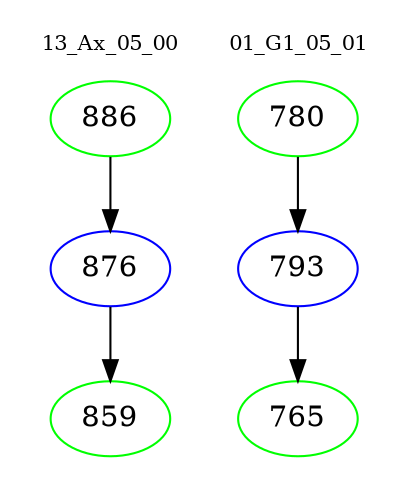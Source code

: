 digraph{
subgraph cluster_0 {
color = white
label = "13_Ax_05_00";
fontsize=10;
T0_886 [label="886", color="green"]
T0_886 -> T0_876 [color="black"]
T0_876 [label="876", color="blue"]
T0_876 -> T0_859 [color="black"]
T0_859 [label="859", color="green"]
}
subgraph cluster_1 {
color = white
label = "01_G1_05_01";
fontsize=10;
T1_780 [label="780", color="green"]
T1_780 -> T1_793 [color="black"]
T1_793 [label="793", color="blue"]
T1_793 -> T1_765 [color="black"]
T1_765 [label="765", color="green"]
}
}
